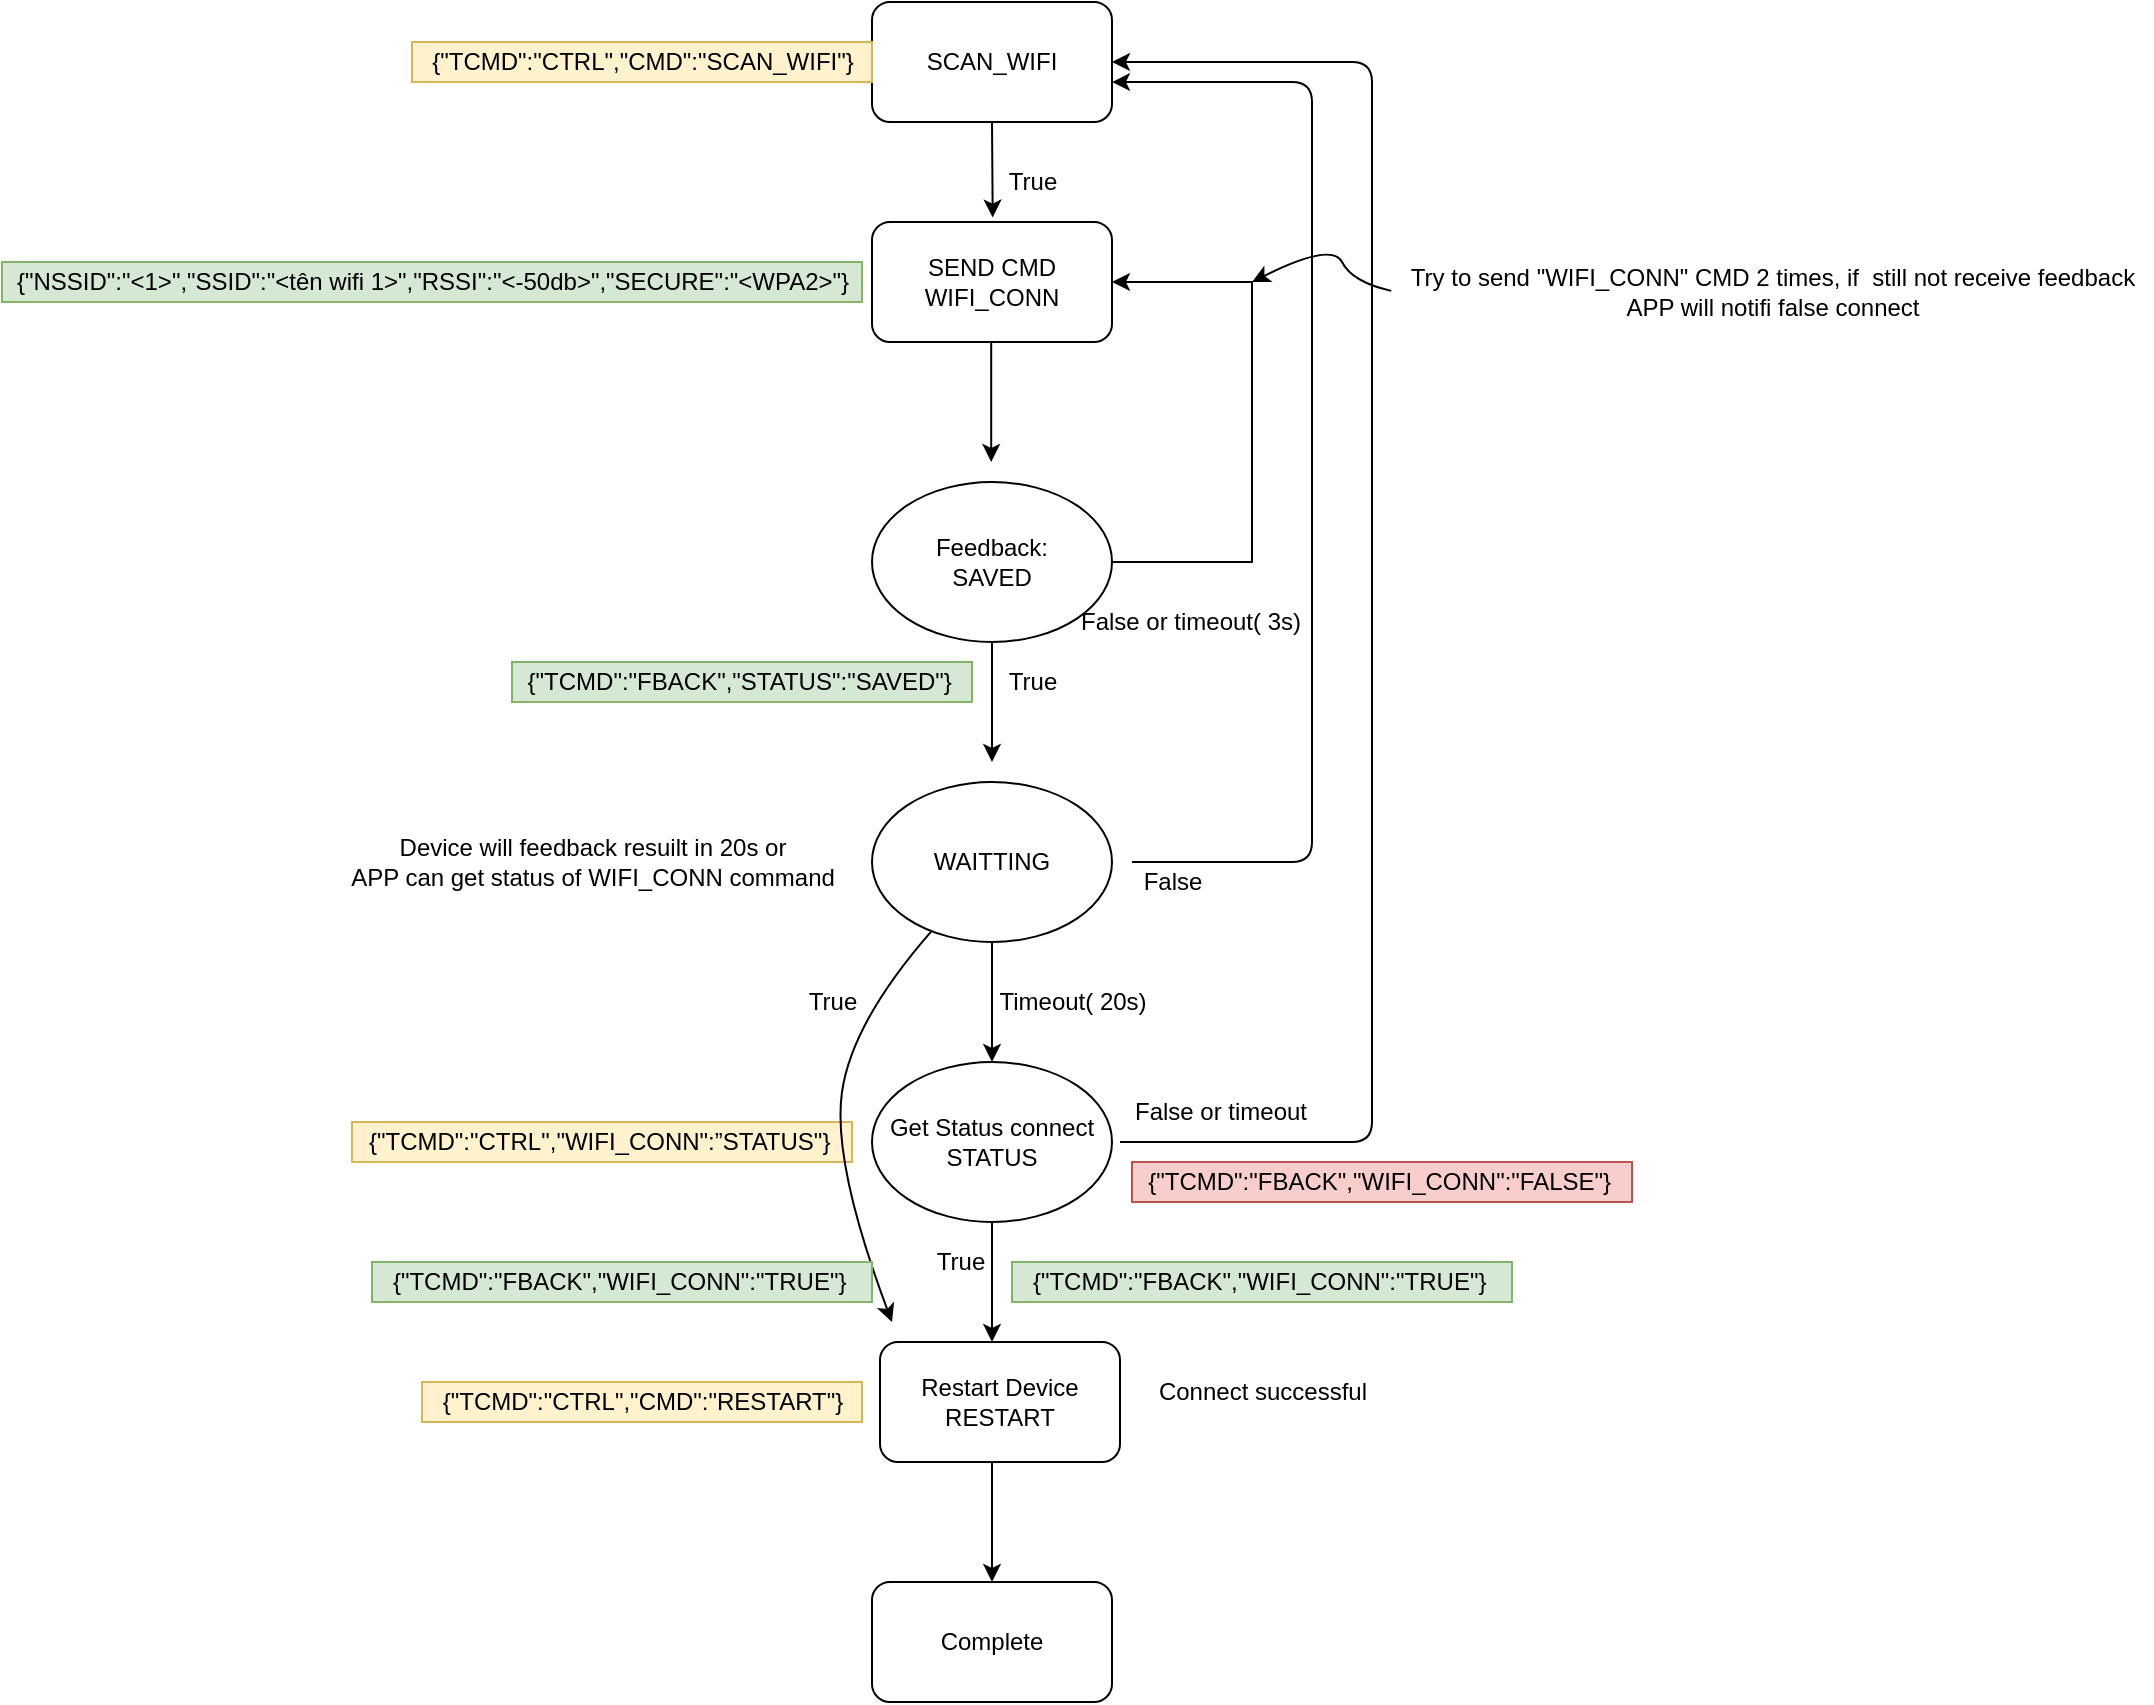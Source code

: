 <mxfile version="14.8.6" type="github">
  <diagram id="60i7GoItyx0p6oemxcp6" name="Page-1">
    <mxGraphModel dx="2500" dy="896" grid="1" gridSize="10" guides="1" tooltips="1" connect="1" arrows="1" fold="1" page="1" pageScale="1" pageWidth="827" pageHeight="1169" math="0" shadow="0">
      <root>
        <mxCell id="0" />
        <mxCell id="1" parent="0" />
        <mxCell id="CAWZM7_2YIbzBBNJx4l_-1" value="SCAN_WIFI" style="rounded=1;whiteSpace=wrap;html=1;" parent="1" vertex="1">
          <mxGeometry x="350" y="40" width="120" height="60" as="geometry" />
        </mxCell>
        <mxCell id="CAWZM7_2YIbzBBNJx4l_-5" style="edgeStyle=orthogonalEdgeStyle;rounded=0;orthogonalLoop=1;jettySize=auto;html=1;exitX=1;exitY=0.5;exitDx=0;exitDy=0;" parent="1" source="CAWZM7_2YIbzBBNJx4l_-2" edge="1">
          <mxGeometry relative="1" as="geometry">
            <mxPoint x="470" y="180" as="targetPoint" />
            <Array as="points">
              <mxPoint x="540" y="320" />
              <mxPoint x="540" y="180" />
            </Array>
          </mxGeometry>
        </mxCell>
        <mxCell id="CAWZM7_2YIbzBBNJx4l_-2" value="Feedback:&lt;br&gt;SAVED" style="ellipse;whiteSpace=wrap;html=1;" parent="1" vertex="1">
          <mxGeometry x="350" y="280" width="120" height="80" as="geometry" />
        </mxCell>
        <mxCell id="CAWZM7_2YIbzBBNJx4l_-6" value="False or timeout( 3s)" style="text;html=1;align=center;verticalAlign=middle;resizable=0;points=[];autosize=1;strokeColor=none;" parent="1" vertex="1">
          <mxGeometry x="444" y="340" width="130" height="20" as="geometry" />
        </mxCell>
        <mxCell id="CAWZM7_2YIbzBBNJx4l_-8" value="" style="endArrow=classic;html=1;entryX=0.5;entryY=0;entryDx=0;entryDy=0;" parent="1" edge="1">
          <mxGeometry width="50" height="50" relative="1" as="geometry">
            <mxPoint x="409.6" y="210" as="sourcePoint" />
            <mxPoint x="409.6" y="270" as="targetPoint" />
          </mxGeometry>
        </mxCell>
        <mxCell id="CAWZM7_2YIbzBBNJx4l_-9" value="True" style="text;html=1;align=center;verticalAlign=middle;resizable=0;points=[];autosize=1;strokeColor=none;" parent="1" vertex="1">
          <mxGeometry x="410" y="370" width="40" height="20" as="geometry" />
        </mxCell>
        <mxCell id="CAWZM7_2YIbzBBNJx4l_-10" value="" style="endArrow=classic;html=1;entryX=0.503;entryY=-0.037;entryDx=0;entryDy=0;entryPerimeter=0;" parent="1" edge="1" target="KtLdc9xmiquJUsr8TrXR-1">
          <mxGeometry width="50" height="50" relative="1" as="geometry">
            <mxPoint x="410" y="100" as="sourcePoint" />
            <mxPoint x="410" y="160" as="targetPoint" />
          </mxGeometry>
        </mxCell>
        <mxCell id="CAWZM7_2YIbzBBNJx4l_-11" value="True" style="text;html=1;align=center;verticalAlign=middle;resizable=0;points=[];autosize=1;strokeColor=none;" parent="1" vertex="1">
          <mxGeometry x="410" y="120" width="40" height="20" as="geometry" />
        </mxCell>
        <mxCell id="CAWZM7_2YIbzBBNJx4l_-12" value="" style="endArrow=classic;html=1;entryX=0.5;entryY=0;entryDx=0;entryDy=0;" parent="1" edge="1">
          <mxGeometry width="50" height="50" relative="1" as="geometry">
            <mxPoint x="410" y="360" as="sourcePoint" />
            <mxPoint x="410" y="420" as="targetPoint" />
          </mxGeometry>
        </mxCell>
        <mxCell id="CAWZM7_2YIbzBBNJx4l_-14" value="WAITTING" style="ellipse;whiteSpace=wrap;html=1;" parent="1" vertex="1">
          <mxGeometry x="350" y="430" width="120" height="80" as="geometry" />
        </mxCell>
        <mxCell id="CAWZM7_2YIbzBBNJx4l_-15" value="Get Status connect&lt;br&gt;STATUS" style="ellipse;whiteSpace=wrap;html=1;" parent="1" vertex="1">
          <mxGeometry x="350" y="570" width="120" height="80" as="geometry" />
        </mxCell>
        <mxCell id="CAWZM7_2YIbzBBNJx4l_-16" value="" style="endArrow=classic;html=1;entryX=0.5;entryY=0;entryDx=0;entryDy=0;" parent="1" edge="1">
          <mxGeometry width="50" height="50" relative="1" as="geometry">
            <mxPoint x="410" y="510" as="sourcePoint" />
            <mxPoint x="410" y="570" as="targetPoint" />
          </mxGeometry>
        </mxCell>
        <mxCell id="CAWZM7_2YIbzBBNJx4l_-17" value="Timeout( 20s)" style="text;html=1;align=center;verticalAlign=middle;resizable=0;points=[];autosize=1;strokeColor=none;" parent="1" vertex="1">
          <mxGeometry x="405" y="530" width="90" height="20" as="geometry" />
        </mxCell>
        <mxCell id="CAWZM7_2YIbzBBNJx4l_-18" value="Restart Device&lt;br&gt;RESTART" style="rounded=1;whiteSpace=wrap;html=1;" parent="1" vertex="1">
          <mxGeometry x="354" y="710" width="120" height="60" as="geometry" />
        </mxCell>
        <mxCell id="CAWZM7_2YIbzBBNJx4l_-20" value="" style="endArrow=classic;html=1;entryX=0.5;entryY=0;entryDx=0;entryDy=0;" parent="1" edge="1">
          <mxGeometry width="50" height="50" relative="1" as="geometry">
            <mxPoint x="410" y="650" as="sourcePoint" />
            <mxPoint x="410" y="710" as="targetPoint" />
          </mxGeometry>
        </mxCell>
        <mxCell id="CAWZM7_2YIbzBBNJx4l_-21" value="True" style="text;html=1;align=center;verticalAlign=middle;resizable=0;points=[];autosize=1;strokeColor=none;" parent="1" vertex="1">
          <mxGeometry x="374" y="660" width="40" height="20" as="geometry" />
        </mxCell>
        <mxCell id="CAWZM7_2YIbzBBNJx4l_-22" value="" style="endArrow=classic;html=1;entryX=0.5;entryY=0;entryDx=0;entryDy=0;" parent="1" edge="1">
          <mxGeometry width="50" height="50" relative="1" as="geometry">
            <mxPoint x="410" y="770" as="sourcePoint" />
            <mxPoint x="410" y="830" as="targetPoint" />
          </mxGeometry>
        </mxCell>
        <mxCell id="CAWZM7_2YIbzBBNJx4l_-24" value="Complete" style="rounded=1;whiteSpace=wrap;html=1;" parent="1" vertex="1">
          <mxGeometry x="350" y="830" width="120" height="60" as="geometry" />
        </mxCell>
        <mxCell id="CAWZM7_2YIbzBBNJx4l_-25" value="" style="endArrow=classic;html=1;entryX=1;entryY=0.5;entryDx=0;entryDy=0;" parent="1" target="CAWZM7_2YIbzBBNJx4l_-1" edge="1">
          <mxGeometry width="50" height="50" relative="1" as="geometry">
            <mxPoint x="474" y="610" as="sourcePoint" />
            <mxPoint x="600" y="50" as="targetPoint" />
            <Array as="points">
              <mxPoint x="600" y="610" />
              <mxPoint x="600" y="70" />
            </Array>
          </mxGeometry>
        </mxCell>
        <mxCell id="CAWZM7_2YIbzBBNJx4l_-26" value="False or timeout" style="text;html=1;align=center;verticalAlign=middle;resizable=0;points=[];autosize=1;strokeColor=none;" parent="1" vertex="1">
          <mxGeometry x="474" y="585" width="100" height="20" as="geometry" />
        </mxCell>
        <mxCell id="CAWZM7_2YIbzBBNJx4l_-28" value="" style="endArrow=classic;html=1;entryX=1;entryY=0.667;entryDx=0;entryDy=0;entryPerimeter=0;" parent="1" target="CAWZM7_2YIbzBBNJx4l_-1" edge="1">
          <mxGeometry width="50" height="50" relative="1" as="geometry">
            <mxPoint x="480" y="470" as="sourcePoint" />
            <mxPoint x="570" y="65" as="targetPoint" />
            <Array as="points">
              <mxPoint x="570" y="470" />
              <mxPoint x="570" y="80" />
            </Array>
          </mxGeometry>
        </mxCell>
        <mxCell id="CAWZM7_2YIbzBBNJx4l_-30" value="{&quot;TCMD&quot;:&quot;CTRL&quot;,&quot;CMD&quot;:&quot;SCAN_WIFI&quot;}" style="text;html=1;align=center;verticalAlign=middle;resizable=0;points=[];autosize=1;strokeColor=#d6b656;fillColor=#fff2cc;" parent="1" vertex="1">
          <mxGeometry x="120" y="60" width="230" height="20" as="geometry" />
        </mxCell>
        <mxCell id="CAWZM7_2YIbzBBNJx4l_-31" value="{&quot;NSSID&quot;:&quot;&amp;lt;1&amp;gt;&quot;,&quot;SSID&quot;:&quot;&amp;lt;tên wifi 1&amp;gt;&quot;,&quot;RSSI&quot;:&quot;&amp;lt;-50db&amp;gt;&quot;,&quot;SECURE&quot;:&quot;&amp;lt;WPA2&amp;gt;&quot;}" style="text;html=1;align=center;verticalAlign=middle;resizable=0;points=[];autosize=1;strokeColor=#82b366;fillColor=#d5e8d4;" parent="1" vertex="1">
          <mxGeometry x="-85" y="170" width="430" height="20" as="geometry" />
        </mxCell>
        <mxCell id="CAWZM7_2YIbzBBNJx4l_-32" value="{&quot;TCMD&quot;:&quot;FBACK&quot;,&quot;STATUS&quot;:&quot;SAVED&quot;}&amp;nbsp;" style="text;html=1;align=center;verticalAlign=middle;resizable=0;points=[];autosize=1;strokeColor=#82b366;fillColor=#d5e8d4;" parent="1" vertex="1">
          <mxGeometry x="170" y="370" width="230" height="20" as="geometry" />
        </mxCell>
        <mxCell id="CAWZM7_2YIbzBBNJx4l_-37" value="{&quot;TCMD&quot;:&quot;CTRL&quot;,&quot;WIFI_CONN&quot;:”STATUS&quot;}&amp;nbsp;" style="text;html=1;align=center;verticalAlign=middle;resizable=0;points=[];autosize=1;strokeColor=#d6b656;fillColor=#fff2cc;" parent="1" vertex="1">
          <mxGeometry x="90" y="600" width="250" height="20" as="geometry" />
        </mxCell>
        <mxCell id="CAWZM7_2YIbzBBNJx4l_-39" value="{&quot;TCMD&quot;:&quot;FBACK&quot;,&quot;WIFI_CONN&quot;:&quot;TRUE&quot;}&amp;nbsp;" style="text;html=1;align=center;verticalAlign=middle;resizable=0;points=[];autosize=1;strokeColor=#82b366;fillColor=#d5e8d4;" parent="1" vertex="1">
          <mxGeometry x="420" y="670" width="250" height="20" as="geometry" />
        </mxCell>
        <mxCell id="CAWZM7_2YIbzBBNJx4l_-40" value="{&quot;TCMD&quot;:&quot;FBACK&quot;,&quot;WIFI_CONN&quot;:&quot;FALSE&quot;}&amp;nbsp;" style="text;html=1;align=center;verticalAlign=middle;resizable=0;points=[];autosize=1;strokeColor=#b85450;fillColor=#f8cecc;" parent="1" vertex="1">
          <mxGeometry x="480" y="620" width="250" height="20" as="geometry" />
        </mxCell>
        <mxCell id="CAWZM7_2YIbzBBNJx4l_-41" value="{&quot;TCMD&quot;:&quot;CTRL&quot;,&quot;CMD&quot;:&quot;RESTART&quot;}" style="text;html=1;align=center;verticalAlign=middle;resizable=0;points=[];autosize=1;strokeColor=#d6b656;fillColor=#fff2cc;" parent="1" vertex="1">
          <mxGeometry x="125" y="730" width="220" height="20" as="geometry" />
        </mxCell>
        <mxCell id="CAWZM7_2YIbzBBNJx4l_-42" value="Device will feedback resuilt in 20s or&lt;br&gt;APP can get status of WIFI_CONN command" style="text;html=1;align=center;verticalAlign=middle;resizable=0;points=[];autosize=1;strokeColor=none;" parent="1" vertex="1">
          <mxGeometry x="80" y="455" width="260" height="30" as="geometry" />
        </mxCell>
        <mxCell id="KtLdc9xmiquJUsr8TrXR-1" value="SEND CMD&lt;br&gt;WIFI_CONN" style="rounded=1;whiteSpace=wrap;html=1;" vertex="1" parent="1">
          <mxGeometry x="350" y="150" width="120" height="60" as="geometry" />
        </mxCell>
        <mxCell id="KtLdc9xmiquJUsr8TrXR-2" value="False" style="text;html=1;align=center;verticalAlign=middle;resizable=0;points=[];autosize=1;strokeColor=none;" vertex="1" parent="1">
          <mxGeometry x="480" y="470" width="40" height="20" as="geometry" />
        </mxCell>
        <mxCell id="KtLdc9xmiquJUsr8TrXR-3" value="Try to send &quot;WIFI_CONN&quot; CMD 2 times, if&amp;nbsp; still not receive feedback&lt;br&gt;APP will&amp;nbsp;notifi false connect" style="text;html=1;align=center;verticalAlign=middle;resizable=0;points=[];autosize=1;strokeColor=none;" vertex="1" parent="1">
          <mxGeometry x="610" y="170" width="380" height="30" as="geometry" />
        </mxCell>
        <mxCell id="KtLdc9xmiquJUsr8TrXR-4" value="" style="curved=1;endArrow=classic;html=1;exitX=-0.001;exitY=0.481;exitDx=0;exitDy=0;exitPerimeter=0;" edge="1" parent="1" source="KtLdc9xmiquJUsr8TrXR-3">
          <mxGeometry width="50" height="50" relative="1" as="geometry">
            <mxPoint x="680" y="210" as="sourcePoint" />
            <mxPoint x="540" y="180" as="targetPoint" />
            <Array as="points">
              <mxPoint x="590" y="180" />
              <mxPoint x="580" y="160" />
            </Array>
          </mxGeometry>
        </mxCell>
        <mxCell id="KtLdc9xmiquJUsr8TrXR-6" value="" style="curved=1;endArrow=classic;html=1;" edge="1" parent="1" source="CAWZM7_2YIbzBBNJx4l_-14">
          <mxGeometry width="50" height="50" relative="1" as="geometry">
            <mxPoint x="400" y="640" as="sourcePoint" />
            <mxPoint x="360" y="700" as="targetPoint" />
            <Array as="points">
              <mxPoint x="340" y="550" />
              <mxPoint x="330" y="620" />
            </Array>
          </mxGeometry>
        </mxCell>
        <mxCell id="KtLdc9xmiquJUsr8TrXR-7" value="True" style="text;html=1;align=center;verticalAlign=middle;resizable=0;points=[];autosize=1;strokeColor=none;" vertex="1" parent="1">
          <mxGeometry x="310" y="530" width="40" height="20" as="geometry" />
        </mxCell>
        <mxCell id="KtLdc9xmiquJUsr8TrXR-8" value="{&quot;TCMD&quot;:&quot;FBACK&quot;,&quot;WIFI_CONN&quot;:&quot;TRUE&quot;}&amp;nbsp;" style="text;html=1;align=center;verticalAlign=middle;resizable=0;points=[];autosize=1;strokeColor=#82b366;fillColor=#d5e8d4;" vertex="1" parent="1">
          <mxGeometry x="100" y="670" width="250" height="20" as="geometry" />
        </mxCell>
        <mxCell id="KtLdc9xmiquJUsr8TrXR-9" value="Connect successful" style="text;html=1;align=center;verticalAlign=middle;resizable=0;points=[];autosize=1;strokeColor=none;" vertex="1" parent="1">
          <mxGeometry x="485" y="725" width="120" height="20" as="geometry" />
        </mxCell>
      </root>
    </mxGraphModel>
  </diagram>
</mxfile>
